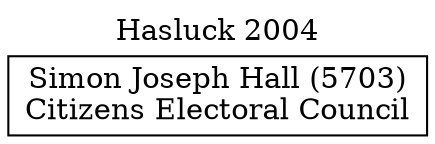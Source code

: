 // House preference flow
digraph "Simon Joseph Hall (5703)_Hasluck_2004" {
	graph [label="Hasluck 2004" labelloc=t mclimit=10]
	node [shape=box]
	"Simon Joseph Hall (5703)" [label="Simon Joseph Hall (5703)
Citizens Electoral Council"]
}

